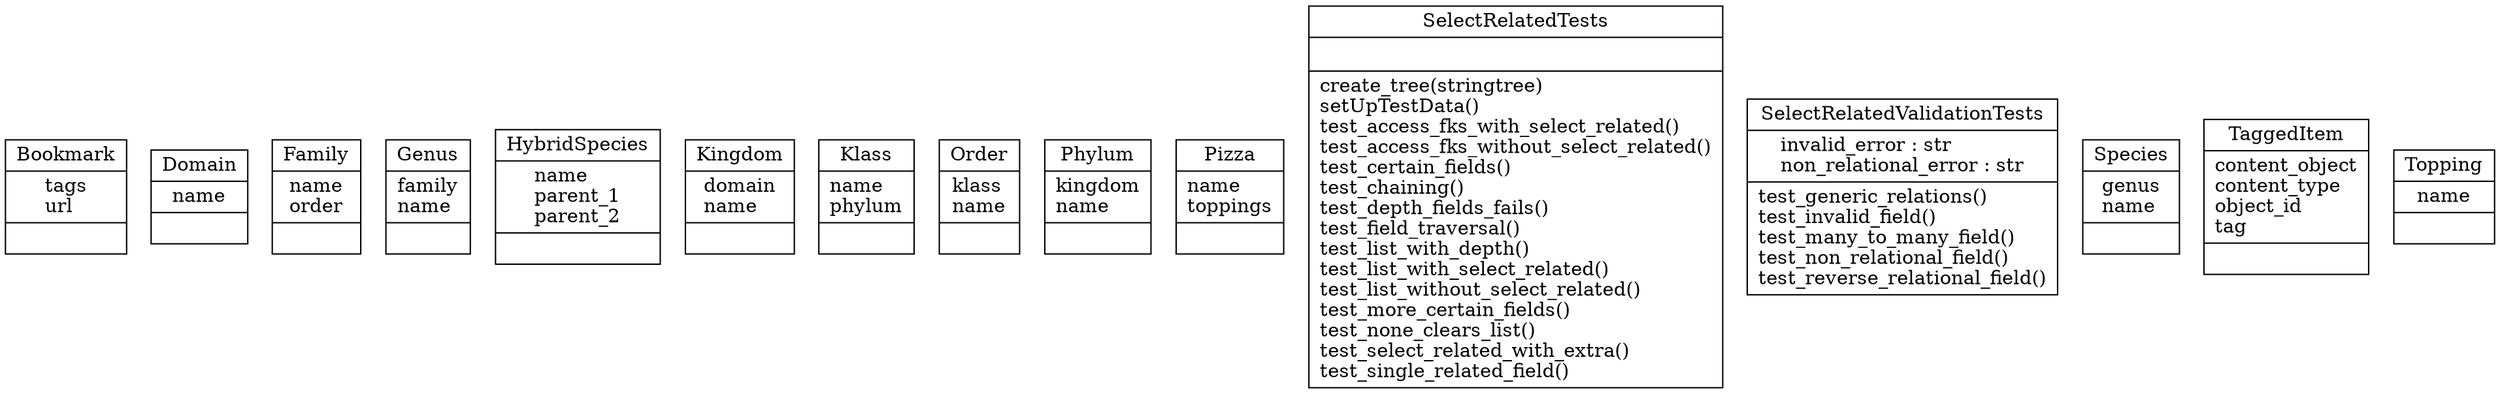 digraph "classes_45" {
rankdir=BT
charset="utf-8"
"select_related.models.Bookmark" [color="black", fontcolor="black", label=<{Bookmark|tags<br ALIGN="LEFT"/>url<br ALIGN="LEFT"/>|}>, shape="record", style="solid"];
"select_related.models.Domain" [color="black", fontcolor="black", label=<{Domain|name<br ALIGN="LEFT"/>|}>, shape="record", style="solid"];
"select_related.models.Family" [color="black", fontcolor="black", label=<{Family|name<br ALIGN="LEFT"/>order<br ALIGN="LEFT"/>|}>, shape="record", style="solid"];
"select_related.models.Genus" [color="black", fontcolor="black", label=<{Genus|family<br ALIGN="LEFT"/>name<br ALIGN="LEFT"/>|}>, shape="record", style="solid"];
"select_related.models.HybridSpecies" [color="black", fontcolor="black", label=<{HybridSpecies|name<br ALIGN="LEFT"/>parent_1<br ALIGN="LEFT"/>parent_2<br ALIGN="LEFT"/>|}>, shape="record", style="solid"];
"select_related.models.Kingdom" [color="black", fontcolor="black", label=<{Kingdom|domain<br ALIGN="LEFT"/>name<br ALIGN="LEFT"/>|}>, shape="record", style="solid"];
"select_related.models.Klass" [color="black", fontcolor="black", label=<{Klass|name<br ALIGN="LEFT"/>phylum<br ALIGN="LEFT"/>|}>, shape="record", style="solid"];
"select_related.models.Order" [color="black", fontcolor="black", label=<{Order|klass<br ALIGN="LEFT"/>name<br ALIGN="LEFT"/>|}>, shape="record", style="solid"];
"select_related.models.Phylum" [color="black", fontcolor="black", label=<{Phylum|kingdom<br ALIGN="LEFT"/>name<br ALIGN="LEFT"/>|}>, shape="record", style="solid"];
"select_related.models.Pizza" [color="black", fontcolor="black", label=<{Pizza|name<br ALIGN="LEFT"/>toppings<br ALIGN="LEFT"/>|}>, shape="record", style="solid"];
"select_related.tests.SelectRelatedTests" [color="black", fontcolor="black", label=<{SelectRelatedTests|<br ALIGN="LEFT"/>|create_tree(stringtree)<br ALIGN="LEFT"/>setUpTestData()<br ALIGN="LEFT"/>test_access_fks_with_select_related()<br ALIGN="LEFT"/>test_access_fks_without_select_related()<br ALIGN="LEFT"/>test_certain_fields()<br ALIGN="LEFT"/>test_chaining()<br ALIGN="LEFT"/>test_depth_fields_fails()<br ALIGN="LEFT"/>test_field_traversal()<br ALIGN="LEFT"/>test_list_with_depth()<br ALIGN="LEFT"/>test_list_with_select_related()<br ALIGN="LEFT"/>test_list_without_select_related()<br ALIGN="LEFT"/>test_more_certain_fields()<br ALIGN="LEFT"/>test_none_clears_list()<br ALIGN="LEFT"/>test_select_related_with_extra()<br ALIGN="LEFT"/>test_single_related_field()<br ALIGN="LEFT"/>}>, shape="record", style="solid"];
"select_related.tests.SelectRelatedValidationTests" [color="black", fontcolor="black", label=<{SelectRelatedValidationTests|invalid_error : str<br ALIGN="LEFT"/>non_relational_error : str<br ALIGN="LEFT"/>|test_generic_relations()<br ALIGN="LEFT"/>test_invalid_field()<br ALIGN="LEFT"/>test_many_to_many_field()<br ALIGN="LEFT"/>test_non_relational_field()<br ALIGN="LEFT"/>test_reverse_relational_field()<br ALIGN="LEFT"/>}>, shape="record", style="solid"];
"select_related.models.Species" [color="black", fontcolor="black", label=<{Species|genus<br ALIGN="LEFT"/>name<br ALIGN="LEFT"/>|}>, shape="record", style="solid"];
"select_related.models.TaggedItem" [color="black", fontcolor="black", label=<{TaggedItem|content_object<br ALIGN="LEFT"/>content_type<br ALIGN="LEFT"/>object_id<br ALIGN="LEFT"/>tag<br ALIGN="LEFT"/>|}>, shape="record", style="solid"];
"select_related.models.Topping" [color="black", fontcolor="black", label=<{Topping|name<br ALIGN="LEFT"/>|}>, shape="record", style="solid"];
}
